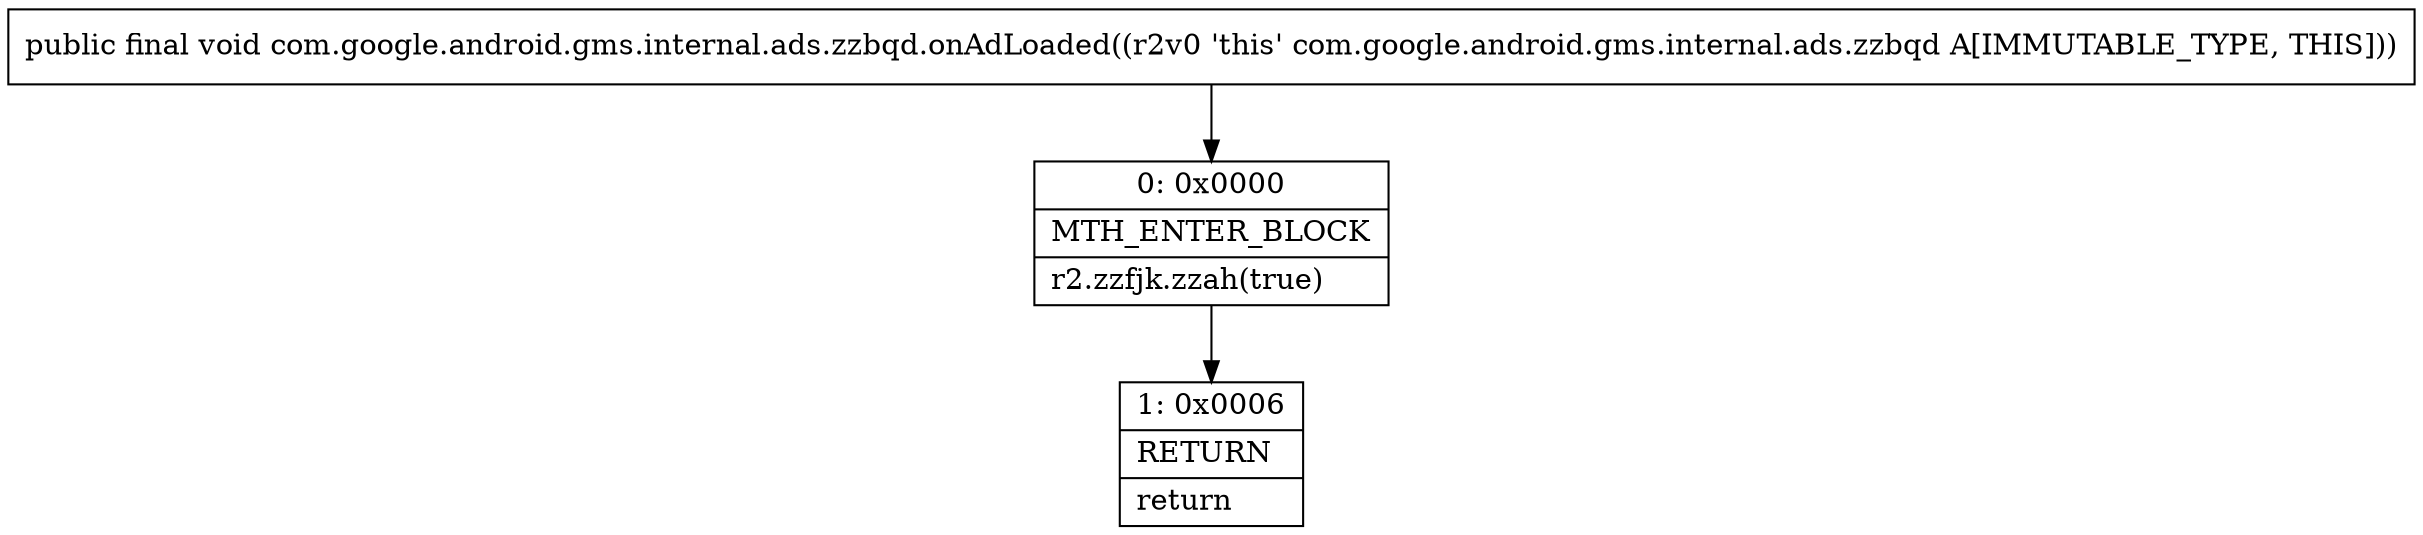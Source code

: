 digraph "CFG forcom.google.android.gms.internal.ads.zzbqd.onAdLoaded()V" {
Node_0 [shape=record,label="{0\:\ 0x0000|MTH_ENTER_BLOCK\l|r2.zzfjk.zzah(true)\l}"];
Node_1 [shape=record,label="{1\:\ 0x0006|RETURN\l|return\l}"];
MethodNode[shape=record,label="{public final void com.google.android.gms.internal.ads.zzbqd.onAdLoaded((r2v0 'this' com.google.android.gms.internal.ads.zzbqd A[IMMUTABLE_TYPE, THIS])) }"];
MethodNode -> Node_0;
Node_0 -> Node_1;
}

